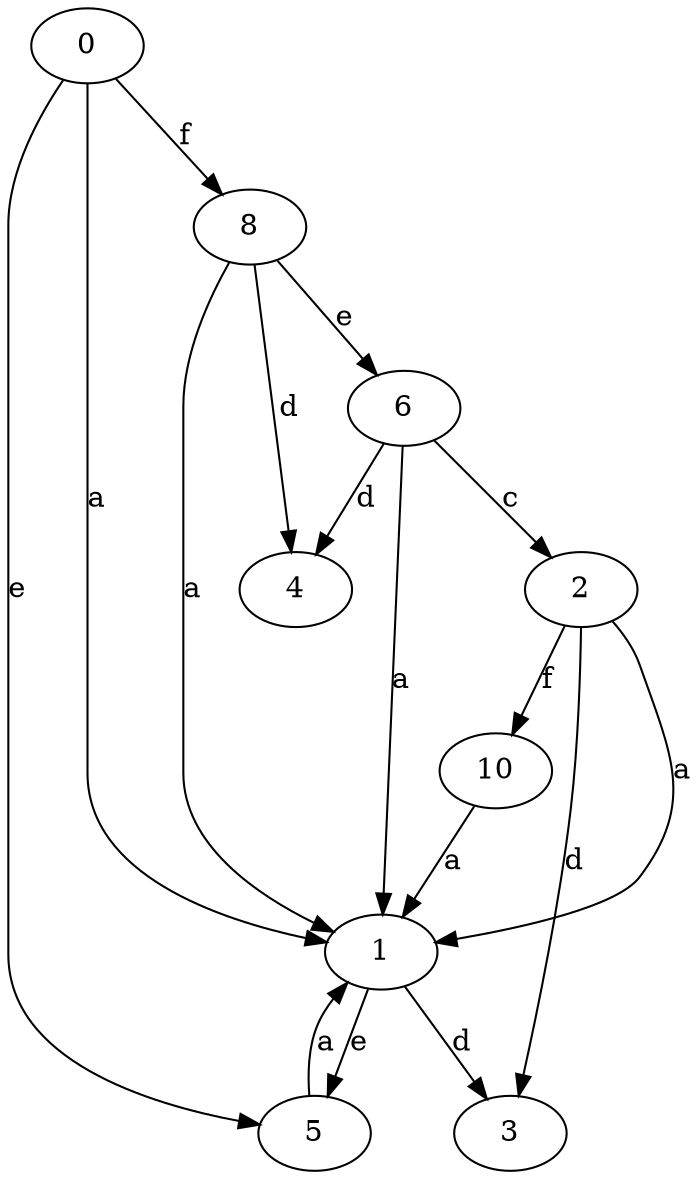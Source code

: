 strict digraph  {
0;
1;
2;
3;
4;
5;
6;
8;
10;
0 -> 1  [label=a];
0 -> 5  [label=e];
0 -> 8  [label=f];
1 -> 3  [label=d];
1 -> 5  [label=e];
2 -> 1  [label=a];
2 -> 3  [label=d];
2 -> 10  [label=f];
5 -> 1  [label=a];
6 -> 1  [label=a];
6 -> 2  [label=c];
6 -> 4  [label=d];
8 -> 1  [label=a];
8 -> 4  [label=d];
8 -> 6  [label=e];
10 -> 1  [label=a];
}
